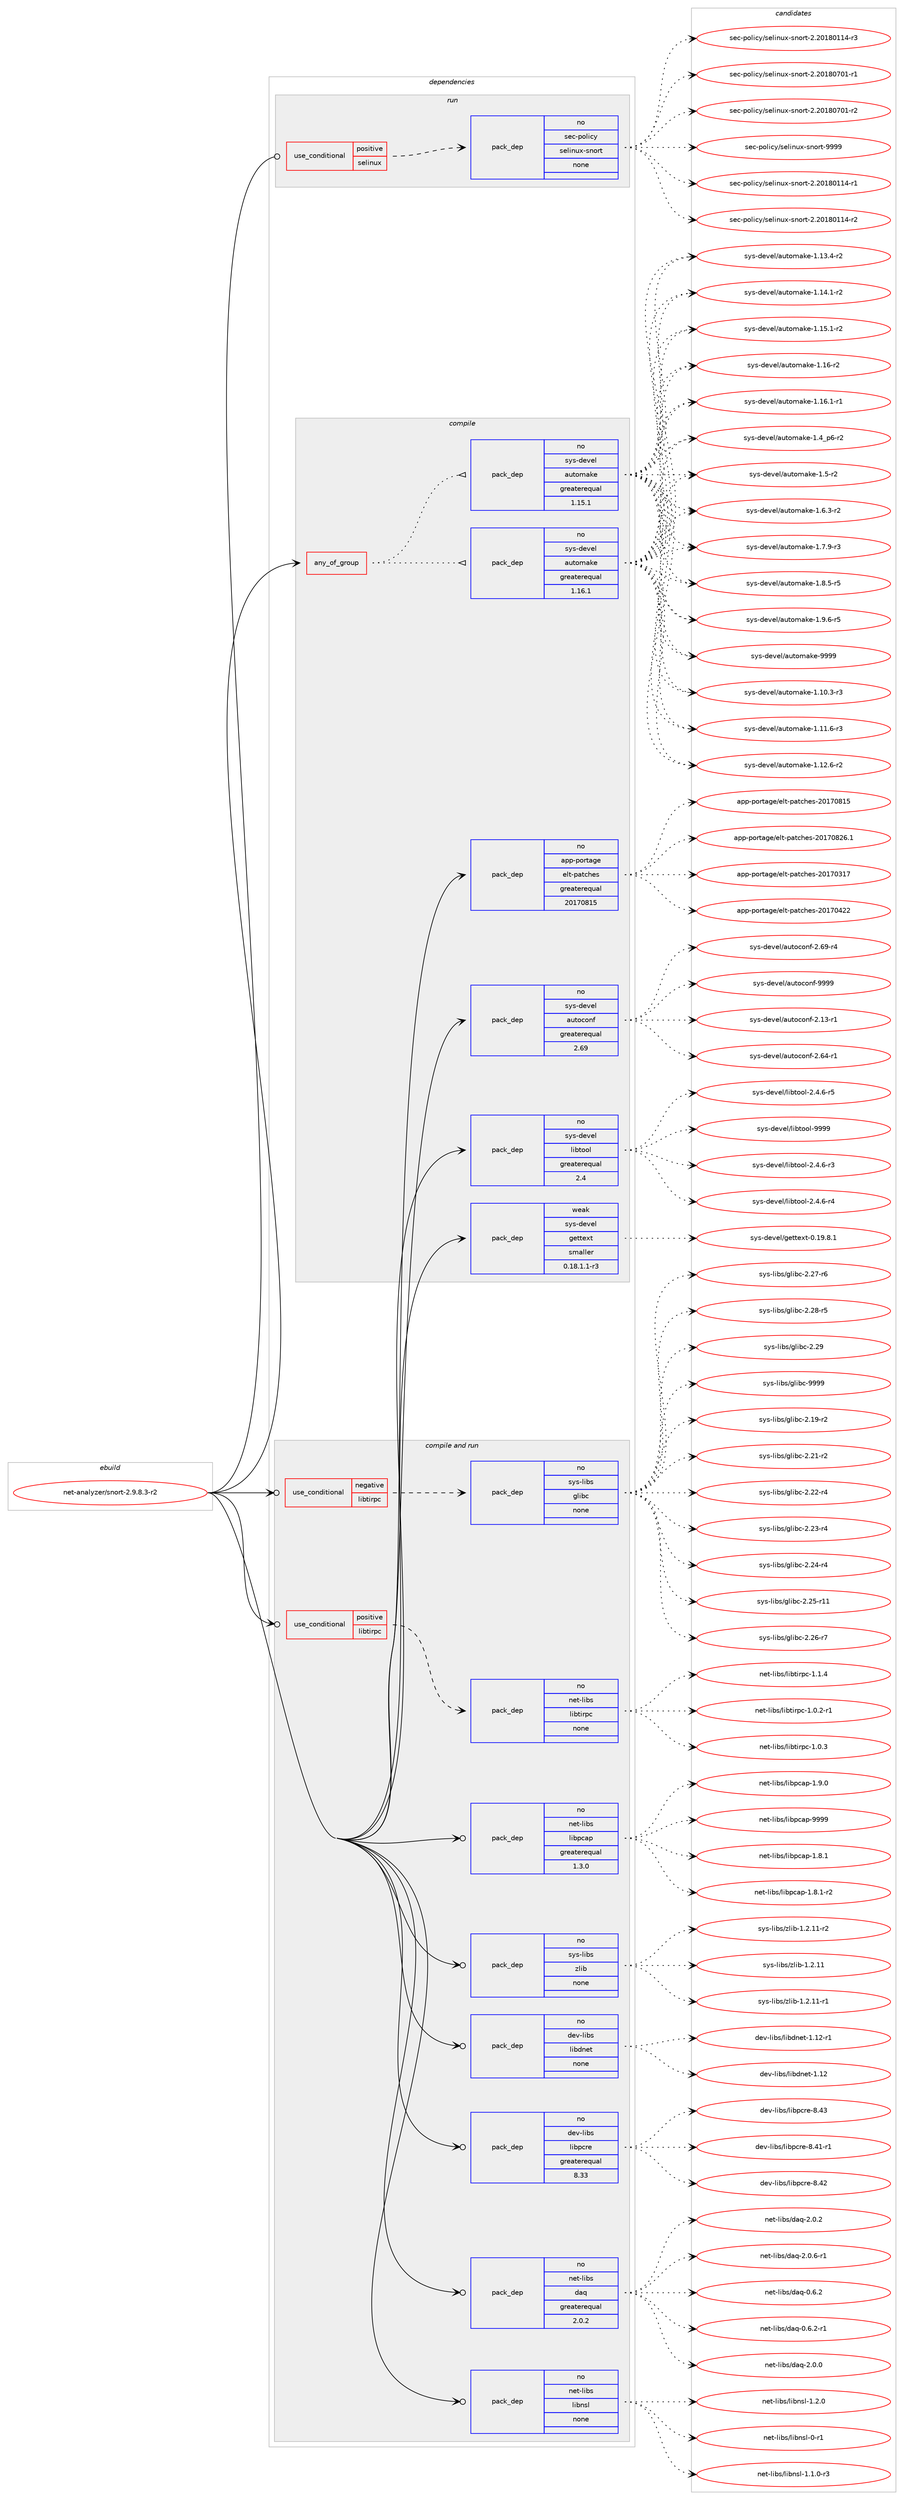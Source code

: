 digraph prolog {

# *************
# Graph options
# *************

newrank=true;
concentrate=true;
compound=true;
graph [rankdir=LR,fontname=Helvetica,fontsize=10,ranksep=1.5];#, ranksep=2.5, nodesep=0.2];
edge  [arrowhead=vee];
node  [fontname=Helvetica,fontsize=10];

# **********
# The ebuild
# **********

subgraph cluster_leftcol {
color=gray;
rank=same;
label=<<i>ebuild</i>>;
id [label="net-analyzer/snort-2.9.8.3-r2", color=red, width=4, href="../net-analyzer/snort-2.9.8.3-r2.svg"];
}

# ****************
# The dependencies
# ****************

subgraph cluster_midcol {
color=gray;
label=<<i>dependencies</i>>;
subgraph cluster_compile {
fillcolor="#eeeeee";
style=filled;
label=<<i>compile</i>>;
subgraph any25878 {
dependency1647145 [label=<<TABLE BORDER="0" CELLBORDER="1" CELLSPACING="0" CELLPADDING="4"><TR><TD CELLPADDING="10">any_of_group</TD></TR></TABLE>>, shape=none, color=red];subgraph pack1177807 {
dependency1647146 [label=<<TABLE BORDER="0" CELLBORDER="1" CELLSPACING="0" CELLPADDING="4" WIDTH="220"><TR><TD ROWSPAN="6" CELLPADDING="30">pack_dep</TD></TR><TR><TD WIDTH="110">no</TD></TR><TR><TD>sys-devel</TD></TR><TR><TD>automake</TD></TR><TR><TD>greaterequal</TD></TR><TR><TD>1.16.1</TD></TR></TABLE>>, shape=none, color=blue];
}
dependency1647145:e -> dependency1647146:w [weight=20,style="dotted",arrowhead="oinv"];
subgraph pack1177808 {
dependency1647147 [label=<<TABLE BORDER="0" CELLBORDER="1" CELLSPACING="0" CELLPADDING="4" WIDTH="220"><TR><TD ROWSPAN="6" CELLPADDING="30">pack_dep</TD></TR><TR><TD WIDTH="110">no</TD></TR><TR><TD>sys-devel</TD></TR><TR><TD>automake</TD></TR><TR><TD>greaterequal</TD></TR><TR><TD>1.15.1</TD></TR></TABLE>>, shape=none, color=blue];
}
dependency1647145:e -> dependency1647147:w [weight=20,style="dotted",arrowhead="oinv"];
}
id:e -> dependency1647145:w [weight=20,style="solid",arrowhead="vee"];
subgraph pack1177809 {
dependency1647148 [label=<<TABLE BORDER="0" CELLBORDER="1" CELLSPACING="0" CELLPADDING="4" WIDTH="220"><TR><TD ROWSPAN="6" CELLPADDING="30">pack_dep</TD></TR><TR><TD WIDTH="110">no</TD></TR><TR><TD>app-portage</TD></TR><TR><TD>elt-patches</TD></TR><TR><TD>greaterequal</TD></TR><TR><TD>20170815</TD></TR></TABLE>>, shape=none, color=blue];
}
id:e -> dependency1647148:w [weight=20,style="solid",arrowhead="vee"];
subgraph pack1177810 {
dependency1647149 [label=<<TABLE BORDER="0" CELLBORDER="1" CELLSPACING="0" CELLPADDING="4" WIDTH="220"><TR><TD ROWSPAN="6" CELLPADDING="30">pack_dep</TD></TR><TR><TD WIDTH="110">no</TD></TR><TR><TD>sys-devel</TD></TR><TR><TD>autoconf</TD></TR><TR><TD>greaterequal</TD></TR><TR><TD>2.69</TD></TR></TABLE>>, shape=none, color=blue];
}
id:e -> dependency1647149:w [weight=20,style="solid",arrowhead="vee"];
subgraph pack1177811 {
dependency1647150 [label=<<TABLE BORDER="0" CELLBORDER="1" CELLSPACING="0" CELLPADDING="4" WIDTH="220"><TR><TD ROWSPAN="6" CELLPADDING="30">pack_dep</TD></TR><TR><TD WIDTH="110">no</TD></TR><TR><TD>sys-devel</TD></TR><TR><TD>libtool</TD></TR><TR><TD>greaterequal</TD></TR><TR><TD>2.4</TD></TR></TABLE>>, shape=none, color=blue];
}
id:e -> dependency1647150:w [weight=20,style="solid",arrowhead="vee"];
subgraph pack1177812 {
dependency1647151 [label=<<TABLE BORDER="0" CELLBORDER="1" CELLSPACING="0" CELLPADDING="4" WIDTH="220"><TR><TD ROWSPAN="6" CELLPADDING="30">pack_dep</TD></TR><TR><TD WIDTH="110">weak</TD></TR><TR><TD>sys-devel</TD></TR><TR><TD>gettext</TD></TR><TR><TD>smaller</TD></TR><TR><TD>0.18.1.1-r3</TD></TR></TABLE>>, shape=none, color=blue];
}
id:e -> dependency1647151:w [weight=20,style="solid",arrowhead="vee"];
}
subgraph cluster_compileandrun {
fillcolor="#eeeeee";
style=filled;
label=<<i>compile and run</i>>;
subgraph cond442685 {
dependency1647152 [label=<<TABLE BORDER="0" CELLBORDER="1" CELLSPACING="0" CELLPADDING="4"><TR><TD ROWSPAN="3" CELLPADDING="10">use_conditional</TD></TR><TR><TD>negative</TD></TR><TR><TD>libtirpc</TD></TR></TABLE>>, shape=none, color=red];
subgraph pack1177813 {
dependency1647153 [label=<<TABLE BORDER="0" CELLBORDER="1" CELLSPACING="0" CELLPADDING="4" WIDTH="220"><TR><TD ROWSPAN="6" CELLPADDING="30">pack_dep</TD></TR><TR><TD WIDTH="110">no</TD></TR><TR><TD>sys-libs</TD></TR><TR><TD>glibc</TD></TR><TR><TD>none</TD></TR><TR><TD></TD></TR></TABLE>>, shape=none, color=blue];
}
dependency1647152:e -> dependency1647153:w [weight=20,style="dashed",arrowhead="vee"];
}
id:e -> dependency1647152:w [weight=20,style="solid",arrowhead="odotvee"];
subgraph cond442686 {
dependency1647154 [label=<<TABLE BORDER="0" CELLBORDER="1" CELLSPACING="0" CELLPADDING="4"><TR><TD ROWSPAN="3" CELLPADDING="10">use_conditional</TD></TR><TR><TD>positive</TD></TR><TR><TD>libtirpc</TD></TR></TABLE>>, shape=none, color=red];
subgraph pack1177814 {
dependency1647155 [label=<<TABLE BORDER="0" CELLBORDER="1" CELLSPACING="0" CELLPADDING="4" WIDTH="220"><TR><TD ROWSPAN="6" CELLPADDING="30">pack_dep</TD></TR><TR><TD WIDTH="110">no</TD></TR><TR><TD>net-libs</TD></TR><TR><TD>libtirpc</TD></TR><TR><TD>none</TD></TR><TR><TD></TD></TR></TABLE>>, shape=none, color=blue];
}
dependency1647154:e -> dependency1647155:w [weight=20,style="dashed",arrowhead="vee"];
}
id:e -> dependency1647154:w [weight=20,style="solid",arrowhead="odotvee"];
subgraph pack1177815 {
dependency1647156 [label=<<TABLE BORDER="0" CELLBORDER="1" CELLSPACING="0" CELLPADDING="4" WIDTH="220"><TR><TD ROWSPAN="6" CELLPADDING="30">pack_dep</TD></TR><TR><TD WIDTH="110">no</TD></TR><TR><TD>dev-libs</TD></TR><TR><TD>libdnet</TD></TR><TR><TD>none</TD></TR><TR><TD></TD></TR></TABLE>>, shape=none, color=blue];
}
id:e -> dependency1647156:w [weight=20,style="solid",arrowhead="odotvee"];
subgraph pack1177816 {
dependency1647157 [label=<<TABLE BORDER="0" CELLBORDER="1" CELLSPACING="0" CELLPADDING="4" WIDTH="220"><TR><TD ROWSPAN="6" CELLPADDING="30">pack_dep</TD></TR><TR><TD WIDTH="110">no</TD></TR><TR><TD>dev-libs</TD></TR><TR><TD>libpcre</TD></TR><TR><TD>greaterequal</TD></TR><TR><TD>8.33</TD></TR></TABLE>>, shape=none, color=blue];
}
id:e -> dependency1647157:w [weight=20,style="solid",arrowhead="odotvee"];
subgraph pack1177817 {
dependency1647158 [label=<<TABLE BORDER="0" CELLBORDER="1" CELLSPACING="0" CELLPADDING="4" WIDTH="220"><TR><TD ROWSPAN="6" CELLPADDING="30">pack_dep</TD></TR><TR><TD WIDTH="110">no</TD></TR><TR><TD>net-libs</TD></TR><TR><TD>daq</TD></TR><TR><TD>greaterequal</TD></TR><TR><TD>2.0.2</TD></TR></TABLE>>, shape=none, color=blue];
}
id:e -> dependency1647158:w [weight=20,style="solid",arrowhead="odotvee"];
subgraph pack1177818 {
dependency1647159 [label=<<TABLE BORDER="0" CELLBORDER="1" CELLSPACING="0" CELLPADDING="4" WIDTH="220"><TR><TD ROWSPAN="6" CELLPADDING="30">pack_dep</TD></TR><TR><TD WIDTH="110">no</TD></TR><TR><TD>net-libs</TD></TR><TR><TD>libnsl</TD></TR><TR><TD>none</TD></TR><TR><TD></TD></TR></TABLE>>, shape=none, color=blue];
}
id:e -> dependency1647159:w [weight=20,style="solid",arrowhead="odotvee"];
subgraph pack1177819 {
dependency1647160 [label=<<TABLE BORDER="0" CELLBORDER="1" CELLSPACING="0" CELLPADDING="4" WIDTH="220"><TR><TD ROWSPAN="6" CELLPADDING="30">pack_dep</TD></TR><TR><TD WIDTH="110">no</TD></TR><TR><TD>net-libs</TD></TR><TR><TD>libpcap</TD></TR><TR><TD>greaterequal</TD></TR><TR><TD>1.3.0</TD></TR></TABLE>>, shape=none, color=blue];
}
id:e -> dependency1647160:w [weight=20,style="solid",arrowhead="odotvee"];
subgraph pack1177820 {
dependency1647161 [label=<<TABLE BORDER="0" CELLBORDER="1" CELLSPACING="0" CELLPADDING="4" WIDTH="220"><TR><TD ROWSPAN="6" CELLPADDING="30">pack_dep</TD></TR><TR><TD WIDTH="110">no</TD></TR><TR><TD>sys-libs</TD></TR><TR><TD>zlib</TD></TR><TR><TD>none</TD></TR><TR><TD></TD></TR></TABLE>>, shape=none, color=blue];
}
id:e -> dependency1647161:w [weight=20,style="solid",arrowhead="odotvee"];
}
subgraph cluster_run {
fillcolor="#eeeeee";
style=filled;
label=<<i>run</i>>;
subgraph cond442687 {
dependency1647162 [label=<<TABLE BORDER="0" CELLBORDER="1" CELLSPACING="0" CELLPADDING="4"><TR><TD ROWSPAN="3" CELLPADDING="10">use_conditional</TD></TR><TR><TD>positive</TD></TR><TR><TD>selinux</TD></TR></TABLE>>, shape=none, color=red];
subgraph pack1177821 {
dependency1647163 [label=<<TABLE BORDER="0" CELLBORDER="1" CELLSPACING="0" CELLPADDING="4" WIDTH="220"><TR><TD ROWSPAN="6" CELLPADDING="30">pack_dep</TD></TR><TR><TD WIDTH="110">no</TD></TR><TR><TD>sec-policy</TD></TR><TR><TD>selinux-snort</TD></TR><TR><TD>none</TD></TR><TR><TD></TD></TR></TABLE>>, shape=none, color=blue];
}
dependency1647162:e -> dependency1647163:w [weight=20,style="dashed",arrowhead="vee"];
}
id:e -> dependency1647162:w [weight=20,style="solid",arrowhead="odot"];
}
}

# **************
# The candidates
# **************

subgraph cluster_choices {
rank=same;
color=gray;
label=<<i>candidates</i>>;

subgraph choice1177807 {
color=black;
nodesep=1;
choice11512111545100101118101108479711711611110997107101454946494846514511451 [label="sys-devel/automake-1.10.3-r3", color=red, width=4,href="../sys-devel/automake-1.10.3-r3.svg"];
choice11512111545100101118101108479711711611110997107101454946494946544511451 [label="sys-devel/automake-1.11.6-r3", color=red, width=4,href="../sys-devel/automake-1.11.6-r3.svg"];
choice11512111545100101118101108479711711611110997107101454946495046544511450 [label="sys-devel/automake-1.12.6-r2", color=red, width=4,href="../sys-devel/automake-1.12.6-r2.svg"];
choice11512111545100101118101108479711711611110997107101454946495146524511450 [label="sys-devel/automake-1.13.4-r2", color=red, width=4,href="../sys-devel/automake-1.13.4-r2.svg"];
choice11512111545100101118101108479711711611110997107101454946495246494511450 [label="sys-devel/automake-1.14.1-r2", color=red, width=4,href="../sys-devel/automake-1.14.1-r2.svg"];
choice11512111545100101118101108479711711611110997107101454946495346494511450 [label="sys-devel/automake-1.15.1-r2", color=red, width=4,href="../sys-devel/automake-1.15.1-r2.svg"];
choice1151211154510010111810110847971171161111099710710145494649544511450 [label="sys-devel/automake-1.16-r2", color=red, width=4,href="../sys-devel/automake-1.16-r2.svg"];
choice11512111545100101118101108479711711611110997107101454946495446494511449 [label="sys-devel/automake-1.16.1-r1", color=red, width=4,href="../sys-devel/automake-1.16.1-r1.svg"];
choice115121115451001011181011084797117116111109971071014549465295112544511450 [label="sys-devel/automake-1.4_p6-r2", color=red, width=4,href="../sys-devel/automake-1.4_p6-r2.svg"];
choice11512111545100101118101108479711711611110997107101454946534511450 [label="sys-devel/automake-1.5-r2", color=red, width=4,href="../sys-devel/automake-1.5-r2.svg"];
choice115121115451001011181011084797117116111109971071014549465446514511450 [label="sys-devel/automake-1.6.3-r2", color=red, width=4,href="../sys-devel/automake-1.6.3-r2.svg"];
choice115121115451001011181011084797117116111109971071014549465546574511451 [label="sys-devel/automake-1.7.9-r3", color=red, width=4,href="../sys-devel/automake-1.7.9-r3.svg"];
choice115121115451001011181011084797117116111109971071014549465646534511453 [label="sys-devel/automake-1.8.5-r5", color=red, width=4,href="../sys-devel/automake-1.8.5-r5.svg"];
choice115121115451001011181011084797117116111109971071014549465746544511453 [label="sys-devel/automake-1.9.6-r5", color=red, width=4,href="../sys-devel/automake-1.9.6-r5.svg"];
choice115121115451001011181011084797117116111109971071014557575757 [label="sys-devel/automake-9999", color=red, width=4,href="../sys-devel/automake-9999.svg"];
dependency1647146:e -> choice11512111545100101118101108479711711611110997107101454946494846514511451:w [style=dotted,weight="100"];
dependency1647146:e -> choice11512111545100101118101108479711711611110997107101454946494946544511451:w [style=dotted,weight="100"];
dependency1647146:e -> choice11512111545100101118101108479711711611110997107101454946495046544511450:w [style=dotted,weight="100"];
dependency1647146:e -> choice11512111545100101118101108479711711611110997107101454946495146524511450:w [style=dotted,weight="100"];
dependency1647146:e -> choice11512111545100101118101108479711711611110997107101454946495246494511450:w [style=dotted,weight="100"];
dependency1647146:e -> choice11512111545100101118101108479711711611110997107101454946495346494511450:w [style=dotted,weight="100"];
dependency1647146:e -> choice1151211154510010111810110847971171161111099710710145494649544511450:w [style=dotted,weight="100"];
dependency1647146:e -> choice11512111545100101118101108479711711611110997107101454946495446494511449:w [style=dotted,weight="100"];
dependency1647146:e -> choice115121115451001011181011084797117116111109971071014549465295112544511450:w [style=dotted,weight="100"];
dependency1647146:e -> choice11512111545100101118101108479711711611110997107101454946534511450:w [style=dotted,weight="100"];
dependency1647146:e -> choice115121115451001011181011084797117116111109971071014549465446514511450:w [style=dotted,weight="100"];
dependency1647146:e -> choice115121115451001011181011084797117116111109971071014549465546574511451:w [style=dotted,weight="100"];
dependency1647146:e -> choice115121115451001011181011084797117116111109971071014549465646534511453:w [style=dotted,weight="100"];
dependency1647146:e -> choice115121115451001011181011084797117116111109971071014549465746544511453:w [style=dotted,weight="100"];
dependency1647146:e -> choice115121115451001011181011084797117116111109971071014557575757:w [style=dotted,weight="100"];
}
subgraph choice1177808 {
color=black;
nodesep=1;
choice11512111545100101118101108479711711611110997107101454946494846514511451 [label="sys-devel/automake-1.10.3-r3", color=red, width=4,href="../sys-devel/automake-1.10.3-r3.svg"];
choice11512111545100101118101108479711711611110997107101454946494946544511451 [label="sys-devel/automake-1.11.6-r3", color=red, width=4,href="../sys-devel/automake-1.11.6-r3.svg"];
choice11512111545100101118101108479711711611110997107101454946495046544511450 [label="sys-devel/automake-1.12.6-r2", color=red, width=4,href="../sys-devel/automake-1.12.6-r2.svg"];
choice11512111545100101118101108479711711611110997107101454946495146524511450 [label="sys-devel/automake-1.13.4-r2", color=red, width=4,href="../sys-devel/automake-1.13.4-r2.svg"];
choice11512111545100101118101108479711711611110997107101454946495246494511450 [label="sys-devel/automake-1.14.1-r2", color=red, width=4,href="../sys-devel/automake-1.14.1-r2.svg"];
choice11512111545100101118101108479711711611110997107101454946495346494511450 [label="sys-devel/automake-1.15.1-r2", color=red, width=4,href="../sys-devel/automake-1.15.1-r2.svg"];
choice1151211154510010111810110847971171161111099710710145494649544511450 [label="sys-devel/automake-1.16-r2", color=red, width=4,href="../sys-devel/automake-1.16-r2.svg"];
choice11512111545100101118101108479711711611110997107101454946495446494511449 [label="sys-devel/automake-1.16.1-r1", color=red, width=4,href="../sys-devel/automake-1.16.1-r1.svg"];
choice115121115451001011181011084797117116111109971071014549465295112544511450 [label="sys-devel/automake-1.4_p6-r2", color=red, width=4,href="../sys-devel/automake-1.4_p6-r2.svg"];
choice11512111545100101118101108479711711611110997107101454946534511450 [label="sys-devel/automake-1.5-r2", color=red, width=4,href="../sys-devel/automake-1.5-r2.svg"];
choice115121115451001011181011084797117116111109971071014549465446514511450 [label="sys-devel/automake-1.6.3-r2", color=red, width=4,href="../sys-devel/automake-1.6.3-r2.svg"];
choice115121115451001011181011084797117116111109971071014549465546574511451 [label="sys-devel/automake-1.7.9-r3", color=red, width=4,href="../sys-devel/automake-1.7.9-r3.svg"];
choice115121115451001011181011084797117116111109971071014549465646534511453 [label="sys-devel/automake-1.8.5-r5", color=red, width=4,href="../sys-devel/automake-1.8.5-r5.svg"];
choice115121115451001011181011084797117116111109971071014549465746544511453 [label="sys-devel/automake-1.9.6-r5", color=red, width=4,href="../sys-devel/automake-1.9.6-r5.svg"];
choice115121115451001011181011084797117116111109971071014557575757 [label="sys-devel/automake-9999", color=red, width=4,href="../sys-devel/automake-9999.svg"];
dependency1647147:e -> choice11512111545100101118101108479711711611110997107101454946494846514511451:w [style=dotted,weight="100"];
dependency1647147:e -> choice11512111545100101118101108479711711611110997107101454946494946544511451:w [style=dotted,weight="100"];
dependency1647147:e -> choice11512111545100101118101108479711711611110997107101454946495046544511450:w [style=dotted,weight="100"];
dependency1647147:e -> choice11512111545100101118101108479711711611110997107101454946495146524511450:w [style=dotted,weight="100"];
dependency1647147:e -> choice11512111545100101118101108479711711611110997107101454946495246494511450:w [style=dotted,weight="100"];
dependency1647147:e -> choice11512111545100101118101108479711711611110997107101454946495346494511450:w [style=dotted,weight="100"];
dependency1647147:e -> choice1151211154510010111810110847971171161111099710710145494649544511450:w [style=dotted,weight="100"];
dependency1647147:e -> choice11512111545100101118101108479711711611110997107101454946495446494511449:w [style=dotted,weight="100"];
dependency1647147:e -> choice115121115451001011181011084797117116111109971071014549465295112544511450:w [style=dotted,weight="100"];
dependency1647147:e -> choice11512111545100101118101108479711711611110997107101454946534511450:w [style=dotted,weight="100"];
dependency1647147:e -> choice115121115451001011181011084797117116111109971071014549465446514511450:w [style=dotted,weight="100"];
dependency1647147:e -> choice115121115451001011181011084797117116111109971071014549465546574511451:w [style=dotted,weight="100"];
dependency1647147:e -> choice115121115451001011181011084797117116111109971071014549465646534511453:w [style=dotted,weight="100"];
dependency1647147:e -> choice115121115451001011181011084797117116111109971071014549465746544511453:w [style=dotted,weight="100"];
dependency1647147:e -> choice115121115451001011181011084797117116111109971071014557575757:w [style=dotted,weight="100"];
}
subgraph choice1177809 {
color=black;
nodesep=1;
choice97112112451121111141169710310147101108116451129711699104101115455048495548514955 [label="app-portage/elt-patches-20170317", color=red, width=4,href="../app-portage/elt-patches-20170317.svg"];
choice97112112451121111141169710310147101108116451129711699104101115455048495548525050 [label="app-portage/elt-patches-20170422", color=red, width=4,href="../app-portage/elt-patches-20170422.svg"];
choice97112112451121111141169710310147101108116451129711699104101115455048495548564953 [label="app-portage/elt-patches-20170815", color=red, width=4,href="../app-portage/elt-patches-20170815.svg"];
choice971121124511211111411697103101471011081164511297116991041011154550484955485650544649 [label="app-portage/elt-patches-20170826.1", color=red, width=4,href="../app-portage/elt-patches-20170826.1.svg"];
dependency1647148:e -> choice97112112451121111141169710310147101108116451129711699104101115455048495548514955:w [style=dotted,weight="100"];
dependency1647148:e -> choice97112112451121111141169710310147101108116451129711699104101115455048495548525050:w [style=dotted,weight="100"];
dependency1647148:e -> choice97112112451121111141169710310147101108116451129711699104101115455048495548564953:w [style=dotted,weight="100"];
dependency1647148:e -> choice971121124511211111411697103101471011081164511297116991041011154550484955485650544649:w [style=dotted,weight="100"];
}
subgraph choice1177810 {
color=black;
nodesep=1;
choice1151211154510010111810110847971171161119911111010245504649514511449 [label="sys-devel/autoconf-2.13-r1", color=red, width=4,href="../sys-devel/autoconf-2.13-r1.svg"];
choice1151211154510010111810110847971171161119911111010245504654524511449 [label="sys-devel/autoconf-2.64-r1", color=red, width=4,href="../sys-devel/autoconf-2.64-r1.svg"];
choice1151211154510010111810110847971171161119911111010245504654574511452 [label="sys-devel/autoconf-2.69-r4", color=red, width=4,href="../sys-devel/autoconf-2.69-r4.svg"];
choice115121115451001011181011084797117116111991111101024557575757 [label="sys-devel/autoconf-9999", color=red, width=4,href="../sys-devel/autoconf-9999.svg"];
dependency1647149:e -> choice1151211154510010111810110847971171161119911111010245504649514511449:w [style=dotted,weight="100"];
dependency1647149:e -> choice1151211154510010111810110847971171161119911111010245504654524511449:w [style=dotted,weight="100"];
dependency1647149:e -> choice1151211154510010111810110847971171161119911111010245504654574511452:w [style=dotted,weight="100"];
dependency1647149:e -> choice115121115451001011181011084797117116111991111101024557575757:w [style=dotted,weight="100"];
}
subgraph choice1177811 {
color=black;
nodesep=1;
choice1151211154510010111810110847108105981161111111084550465246544511451 [label="sys-devel/libtool-2.4.6-r3", color=red, width=4,href="../sys-devel/libtool-2.4.6-r3.svg"];
choice1151211154510010111810110847108105981161111111084550465246544511452 [label="sys-devel/libtool-2.4.6-r4", color=red, width=4,href="../sys-devel/libtool-2.4.6-r4.svg"];
choice1151211154510010111810110847108105981161111111084550465246544511453 [label="sys-devel/libtool-2.4.6-r5", color=red, width=4,href="../sys-devel/libtool-2.4.6-r5.svg"];
choice1151211154510010111810110847108105981161111111084557575757 [label="sys-devel/libtool-9999", color=red, width=4,href="../sys-devel/libtool-9999.svg"];
dependency1647150:e -> choice1151211154510010111810110847108105981161111111084550465246544511451:w [style=dotted,weight="100"];
dependency1647150:e -> choice1151211154510010111810110847108105981161111111084550465246544511452:w [style=dotted,weight="100"];
dependency1647150:e -> choice1151211154510010111810110847108105981161111111084550465246544511453:w [style=dotted,weight="100"];
dependency1647150:e -> choice1151211154510010111810110847108105981161111111084557575757:w [style=dotted,weight="100"];
}
subgraph choice1177812 {
color=black;
nodesep=1;
choice1151211154510010111810110847103101116116101120116454846495746564649 [label="sys-devel/gettext-0.19.8.1", color=red, width=4,href="../sys-devel/gettext-0.19.8.1.svg"];
dependency1647151:e -> choice1151211154510010111810110847103101116116101120116454846495746564649:w [style=dotted,weight="100"];
}
subgraph choice1177813 {
color=black;
nodesep=1;
choice115121115451081059811547103108105989945504649574511450 [label="sys-libs/glibc-2.19-r2", color=red, width=4,href="../sys-libs/glibc-2.19-r2.svg"];
choice115121115451081059811547103108105989945504650494511450 [label="sys-libs/glibc-2.21-r2", color=red, width=4,href="../sys-libs/glibc-2.21-r2.svg"];
choice115121115451081059811547103108105989945504650504511452 [label="sys-libs/glibc-2.22-r4", color=red, width=4,href="../sys-libs/glibc-2.22-r4.svg"];
choice115121115451081059811547103108105989945504650514511452 [label="sys-libs/glibc-2.23-r4", color=red, width=4,href="../sys-libs/glibc-2.23-r4.svg"];
choice115121115451081059811547103108105989945504650524511452 [label="sys-libs/glibc-2.24-r4", color=red, width=4,href="../sys-libs/glibc-2.24-r4.svg"];
choice11512111545108105981154710310810598994550465053451144949 [label="sys-libs/glibc-2.25-r11", color=red, width=4,href="../sys-libs/glibc-2.25-r11.svg"];
choice115121115451081059811547103108105989945504650544511455 [label="sys-libs/glibc-2.26-r7", color=red, width=4,href="../sys-libs/glibc-2.26-r7.svg"];
choice115121115451081059811547103108105989945504650554511454 [label="sys-libs/glibc-2.27-r6", color=red, width=4,href="../sys-libs/glibc-2.27-r6.svg"];
choice115121115451081059811547103108105989945504650564511453 [label="sys-libs/glibc-2.28-r5", color=red, width=4,href="../sys-libs/glibc-2.28-r5.svg"];
choice11512111545108105981154710310810598994550465057 [label="sys-libs/glibc-2.29", color=red, width=4,href="../sys-libs/glibc-2.29.svg"];
choice11512111545108105981154710310810598994557575757 [label="sys-libs/glibc-9999", color=red, width=4,href="../sys-libs/glibc-9999.svg"];
dependency1647153:e -> choice115121115451081059811547103108105989945504649574511450:w [style=dotted,weight="100"];
dependency1647153:e -> choice115121115451081059811547103108105989945504650494511450:w [style=dotted,weight="100"];
dependency1647153:e -> choice115121115451081059811547103108105989945504650504511452:w [style=dotted,weight="100"];
dependency1647153:e -> choice115121115451081059811547103108105989945504650514511452:w [style=dotted,weight="100"];
dependency1647153:e -> choice115121115451081059811547103108105989945504650524511452:w [style=dotted,weight="100"];
dependency1647153:e -> choice11512111545108105981154710310810598994550465053451144949:w [style=dotted,weight="100"];
dependency1647153:e -> choice115121115451081059811547103108105989945504650544511455:w [style=dotted,weight="100"];
dependency1647153:e -> choice115121115451081059811547103108105989945504650554511454:w [style=dotted,weight="100"];
dependency1647153:e -> choice115121115451081059811547103108105989945504650564511453:w [style=dotted,weight="100"];
dependency1647153:e -> choice11512111545108105981154710310810598994550465057:w [style=dotted,weight="100"];
dependency1647153:e -> choice11512111545108105981154710310810598994557575757:w [style=dotted,weight="100"];
}
subgraph choice1177814 {
color=black;
nodesep=1;
choice11010111645108105981154710810598116105114112994549464846504511449 [label="net-libs/libtirpc-1.0.2-r1", color=red, width=4,href="../net-libs/libtirpc-1.0.2-r1.svg"];
choice1101011164510810598115471081059811610511411299454946484651 [label="net-libs/libtirpc-1.0.3", color=red, width=4,href="../net-libs/libtirpc-1.0.3.svg"];
choice1101011164510810598115471081059811610511411299454946494652 [label="net-libs/libtirpc-1.1.4", color=red, width=4,href="../net-libs/libtirpc-1.1.4.svg"];
dependency1647155:e -> choice11010111645108105981154710810598116105114112994549464846504511449:w [style=dotted,weight="100"];
dependency1647155:e -> choice1101011164510810598115471081059811610511411299454946484651:w [style=dotted,weight="100"];
dependency1647155:e -> choice1101011164510810598115471081059811610511411299454946494652:w [style=dotted,weight="100"];
}
subgraph choice1177815 {
color=black;
nodesep=1;
choice100101118451081059811547108105981001101011164549464950 [label="dev-libs/libdnet-1.12", color=red, width=4,href="../dev-libs/libdnet-1.12.svg"];
choice1001011184510810598115471081059810011010111645494649504511449 [label="dev-libs/libdnet-1.12-r1", color=red, width=4,href="../dev-libs/libdnet-1.12-r1.svg"];
dependency1647156:e -> choice100101118451081059811547108105981001101011164549464950:w [style=dotted,weight="100"];
dependency1647156:e -> choice1001011184510810598115471081059810011010111645494649504511449:w [style=dotted,weight="100"];
}
subgraph choice1177816 {
color=black;
nodesep=1;
choice100101118451081059811547108105981129911410145564652494511449 [label="dev-libs/libpcre-8.41-r1", color=red, width=4,href="../dev-libs/libpcre-8.41-r1.svg"];
choice10010111845108105981154710810598112991141014556465250 [label="dev-libs/libpcre-8.42", color=red, width=4,href="../dev-libs/libpcre-8.42.svg"];
choice10010111845108105981154710810598112991141014556465251 [label="dev-libs/libpcre-8.43", color=red, width=4,href="../dev-libs/libpcre-8.43.svg"];
dependency1647157:e -> choice100101118451081059811547108105981129911410145564652494511449:w [style=dotted,weight="100"];
dependency1647157:e -> choice10010111845108105981154710810598112991141014556465250:w [style=dotted,weight="100"];
dependency1647157:e -> choice10010111845108105981154710810598112991141014556465251:w [style=dotted,weight="100"];
}
subgraph choice1177817 {
color=black;
nodesep=1;
choice11010111645108105981154710097113454846544650 [label="net-libs/daq-0.6.2", color=red, width=4,href="../net-libs/daq-0.6.2.svg"];
choice110101116451081059811547100971134548465446504511449 [label="net-libs/daq-0.6.2-r1", color=red, width=4,href="../net-libs/daq-0.6.2-r1.svg"];
choice11010111645108105981154710097113455046484648 [label="net-libs/daq-2.0.0", color=red, width=4,href="../net-libs/daq-2.0.0.svg"];
choice11010111645108105981154710097113455046484650 [label="net-libs/daq-2.0.2", color=red, width=4,href="../net-libs/daq-2.0.2.svg"];
choice110101116451081059811547100971134550464846544511449 [label="net-libs/daq-2.0.6-r1", color=red, width=4,href="../net-libs/daq-2.0.6-r1.svg"];
dependency1647158:e -> choice11010111645108105981154710097113454846544650:w [style=dotted,weight="100"];
dependency1647158:e -> choice110101116451081059811547100971134548465446504511449:w [style=dotted,weight="100"];
dependency1647158:e -> choice11010111645108105981154710097113455046484648:w [style=dotted,weight="100"];
dependency1647158:e -> choice11010111645108105981154710097113455046484650:w [style=dotted,weight="100"];
dependency1647158:e -> choice110101116451081059811547100971134550464846544511449:w [style=dotted,weight="100"];
}
subgraph choice1177818 {
color=black;
nodesep=1;
choice1101011164510810598115471081059811011510845484511449 [label="net-libs/libnsl-0-r1", color=red, width=4,href="../net-libs/libnsl-0-r1.svg"];
choice110101116451081059811547108105981101151084549464946484511451 [label="net-libs/libnsl-1.1.0-r3", color=red, width=4,href="../net-libs/libnsl-1.1.0-r3.svg"];
choice11010111645108105981154710810598110115108454946504648 [label="net-libs/libnsl-1.2.0", color=red, width=4,href="../net-libs/libnsl-1.2.0.svg"];
dependency1647159:e -> choice1101011164510810598115471081059811011510845484511449:w [style=dotted,weight="100"];
dependency1647159:e -> choice110101116451081059811547108105981101151084549464946484511451:w [style=dotted,weight="100"];
dependency1647159:e -> choice11010111645108105981154710810598110115108454946504648:w [style=dotted,weight="100"];
}
subgraph choice1177819 {
color=black;
nodesep=1;
choice110101116451081059811547108105981129997112454946564649 [label="net-libs/libpcap-1.8.1", color=red, width=4,href="../net-libs/libpcap-1.8.1.svg"];
choice1101011164510810598115471081059811299971124549465646494511450 [label="net-libs/libpcap-1.8.1-r2", color=red, width=4,href="../net-libs/libpcap-1.8.1-r2.svg"];
choice110101116451081059811547108105981129997112454946574648 [label="net-libs/libpcap-1.9.0", color=red, width=4,href="../net-libs/libpcap-1.9.0.svg"];
choice1101011164510810598115471081059811299971124557575757 [label="net-libs/libpcap-9999", color=red, width=4,href="../net-libs/libpcap-9999.svg"];
dependency1647160:e -> choice110101116451081059811547108105981129997112454946564649:w [style=dotted,weight="100"];
dependency1647160:e -> choice1101011164510810598115471081059811299971124549465646494511450:w [style=dotted,weight="100"];
dependency1647160:e -> choice110101116451081059811547108105981129997112454946574648:w [style=dotted,weight="100"];
dependency1647160:e -> choice1101011164510810598115471081059811299971124557575757:w [style=dotted,weight="100"];
}
subgraph choice1177820 {
color=black;
nodesep=1;
choice1151211154510810598115471221081059845494650464949 [label="sys-libs/zlib-1.2.11", color=red, width=4,href="../sys-libs/zlib-1.2.11.svg"];
choice11512111545108105981154712210810598454946504649494511449 [label="sys-libs/zlib-1.2.11-r1", color=red, width=4,href="../sys-libs/zlib-1.2.11-r1.svg"];
choice11512111545108105981154712210810598454946504649494511450 [label="sys-libs/zlib-1.2.11-r2", color=red, width=4,href="../sys-libs/zlib-1.2.11-r2.svg"];
dependency1647161:e -> choice1151211154510810598115471221081059845494650464949:w [style=dotted,weight="100"];
dependency1647161:e -> choice11512111545108105981154712210810598454946504649494511449:w [style=dotted,weight="100"];
dependency1647161:e -> choice11512111545108105981154712210810598454946504649494511450:w [style=dotted,weight="100"];
}
subgraph choice1177821 {
color=black;
nodesep=1;
choice115101994511211110810599121471151011081051101171204511511011111411645504650484956484949524511449 [label="sec-policy/selinux-snort-2.20180114-r1", color=red, width=4,href="../sec-policy/selinux-snort-2.20180114-r1.svg"];
choice115101994511211110810599121471151011081051101171204511511011111411645504650484956484949524511450 [label="sec-policy/selinux-snort-2.20180114-r2", color=red, width=4,href="../sec-policy/selinux-snort-2.20180114-r2.svg"];
choice115101994511211110810599121471151011081051101171204511511011111411645504650484956484949524511451 [label="sec-policy/selinux-snort-2.20180114-r3", color=red, width=4,href="../sec-policy/selinux-snort-2.20180114-r3.svg"];
choice115101994511211110810599121471151011081051101171204511511011111411645504650484956485548494511449 [label="sec-policy/selinux-snort-2.20180701-r1", color=red, width=4,href="../sec-policy/selinux-snort-2.20180701-r1.svg"];
choice115101994511211110810599121471151011081051101171204511511011111411645504650484956485548494511450 [label="sec-policy/selinux-snort-2.20180701-r2", color=red, width=4,href="../sec-policy/selinux-snort-2.20180701-r2.svg"];
choice11510199451121111081059912147115101108105110117120451151101111141164557575757 [label="sec-policy/selinux-snort-9999", color=red, width=4,href="../sec-policy/selinux-snort-9999.svg"];
dependency1647163:e -> choice115101994511211110810599121471151011081051101171204511511011111411645504650484956484949524511449:w [style=dotted,weight="100"];
dependency1647163:e -> choice115101994511211110810599121471151011081051101171204511511011111411645504650484956484949524511450:w [style=dotted,weight="100"];
dependency1647163:e -> choice115101994511211110810599121471151011081051101171204511511011111411645504650484956484949524511451:w [style=dotted,weight="100"];
dependency1647163:e -> choice115101994511211110810599121471151011081051101171204511511011111411645504650484956485548494511449:w [style=dotted,weight="100"];
dependency1647163:e -> choice115101994511211110810599121471151011081051101171204511511011111411645504650484956485548494511450:w [style=dotted,weight="100"];
dependency1647163:e -> choice11510199451121111081059912147115101108105110117120451151101111141164557575757:w [style=dotted,weight="100"];
}
}

}
